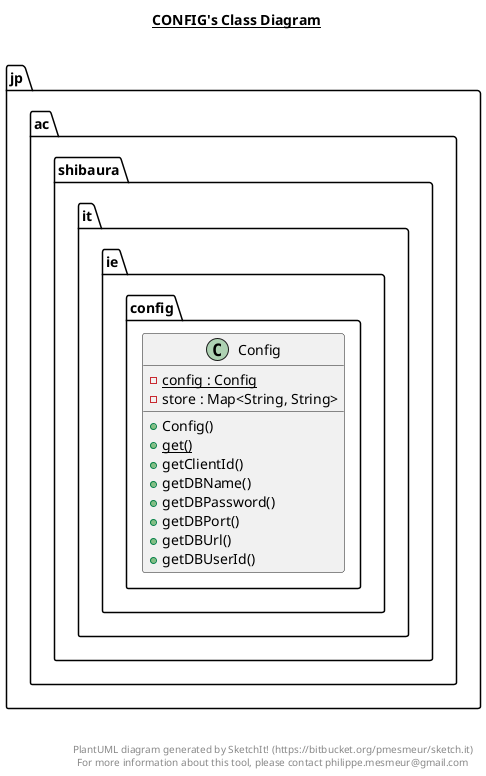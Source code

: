 @startuml

title __CONFIG's Class Diagram__\n

  namespace jp.ac.shibaura.it.ie {
    namespace config {
      class jp.ac.shibaura.it.ie.config.Config {
          {static} - config : Config
          - store : Map<String, String>
          + Config()
          {static} + get()
          + getClientId()
          + getDBName()
          + getDBPassword()
          + getDBPort()
          + getDBUrl()
          + getDBUserId()
      }
    }
  }
  



right footer


PlantUML diagram generated by SketchIt! (https://bitbucket.org/pmesmeur/sketch.it)
For more information about this tool, please contact philippe.mesmeur@gmail.com
endfooter

@enduml
